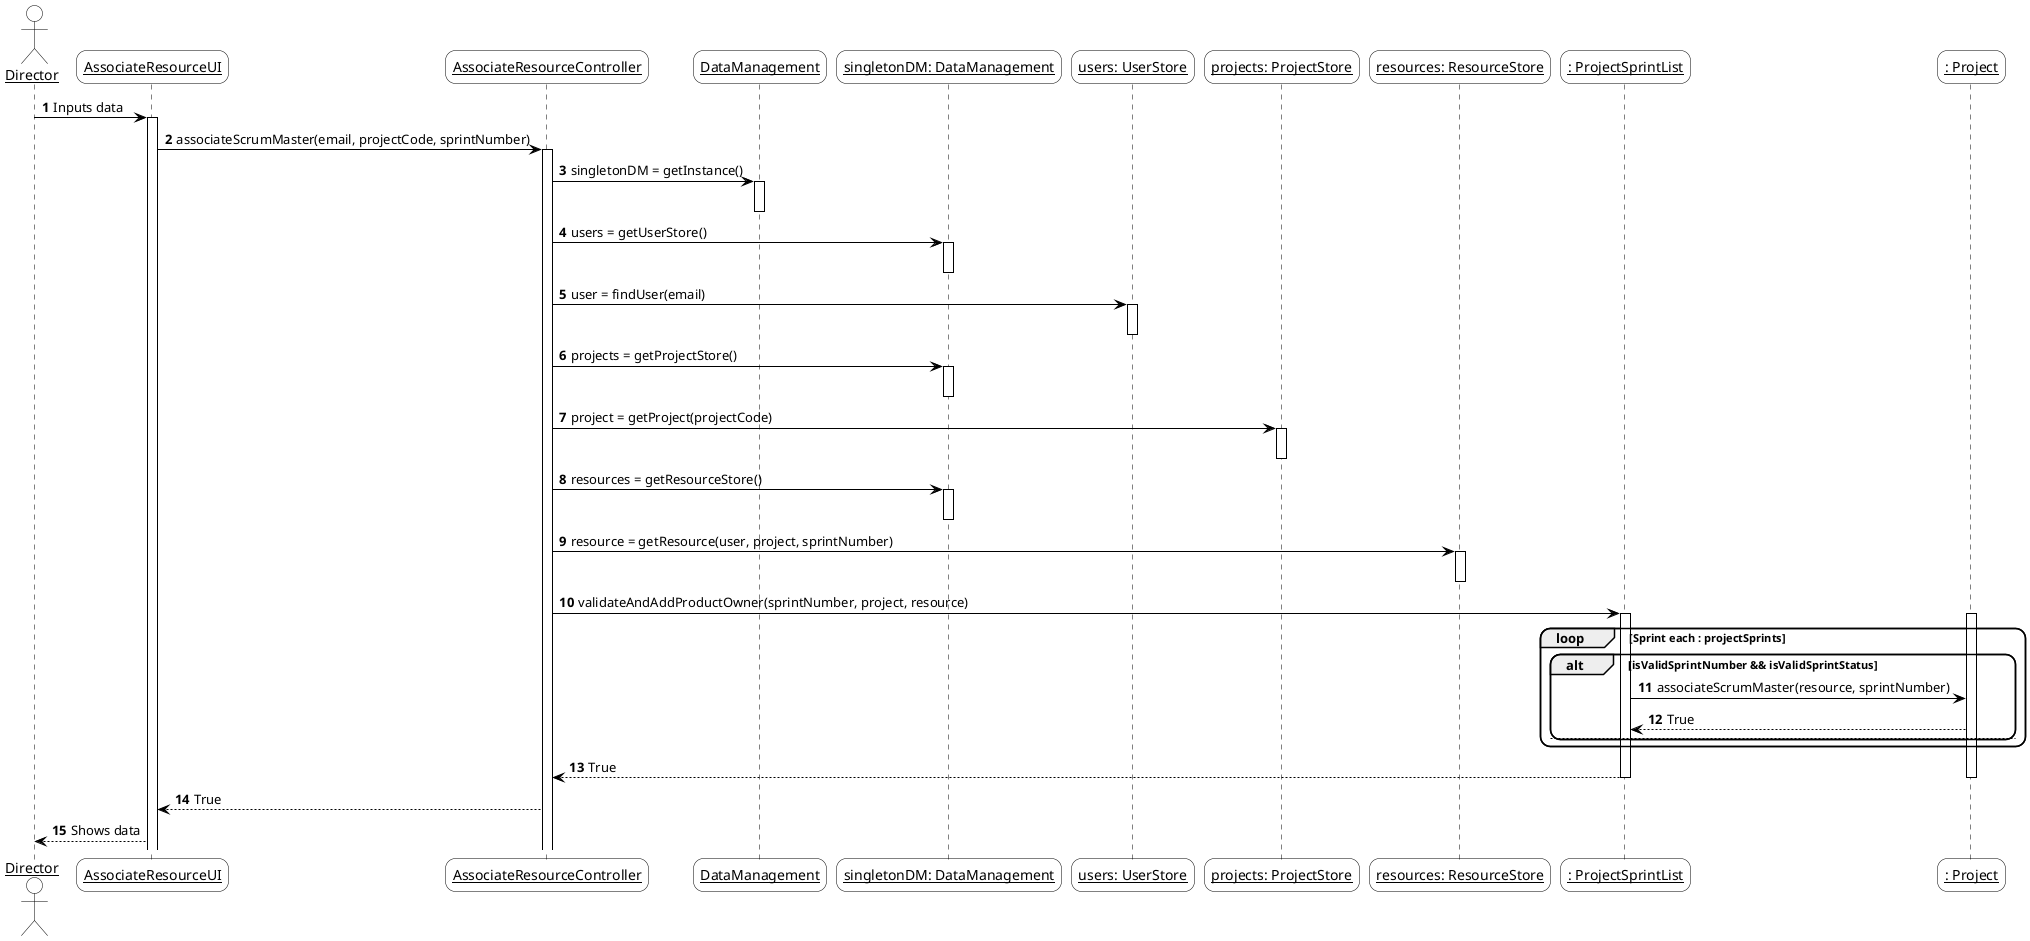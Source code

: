 @startuml
autonumber
skinparam roundcorner 20
skinparam maxmessagesize 0
skinparam sequenceParticipant underline

skinparam sequence {
ArrowColor black
ActorBorderColor #black
LifeLineBorderColor black
LifeLineBackgroundColor white

ParticipantBorderColor black
ParticipantBackgroundColor #transparent
ParticipantFontName Aapex
ParticipantFontSize 14
ParticipantFontColor black

ActorBackgroundColor #transparent
ActorFontColor black
ActorFontSize 14
ActorFontName Aapex
}

actor Director as D
participant AssociateResourceUI as UI
participant AssociateResourceController as CONTROLLER
participant DataManagement as DM
participant "singletonDM: DataManagement" as SINGLETON
participant "users: UserStore" as users
participant "projects: ProjectStore" as ps
participant "resources: ResourceStore" as r
participant ": ProjectSprintList" as psl
participant ": Project" as p
D -> UI : Inputs data
activate UI

UI -> CONTROLLER : associateScrumMaster(email, projectCode, sprintNumber)
activate CONTROLLER

CONTROLLER -> DM : singletonDM = getInstance()
activate DM
deactivate DM
CONTROLLER -> SINGLETON : users = getUserStore()
activate SINGLETON
deactivate SINGLETON
CONTROLLER -> users : user = findUser(email)
activate users
deactivate users
CONTROLLER -> SINGLETON : projects = getProjectStore()
activate SINGLETON
deactivate SINGLETON
CONTROLLER -> ps : project = getProject(projectCode)
activate ps
deactivate ps
CONTROLLER -> SINGLETON : resources = getResourceStore()
activate SINGLETON
deactivate SINGLETON
CONTROLLER -> r : resource = getResource(user, project, sprintNumber)
activate r
deactivate r
CONTROLLER -> psl : validateAndAddProductOwner(sprintNumber, project, resource)
activate psl
activate p


loop Sprint each : projectSprints
alt isValidSprintNumber && isValidSprintStatus
	psl -> p : associateScrumMaster(resource, sprintNumber)
	p --> psl : True

else

end
end
psl --> CONTROLLER : True
deactivate p
deactivate psl
CONTROLLER --> UI : True
UI --> D : Shows data
@enduml